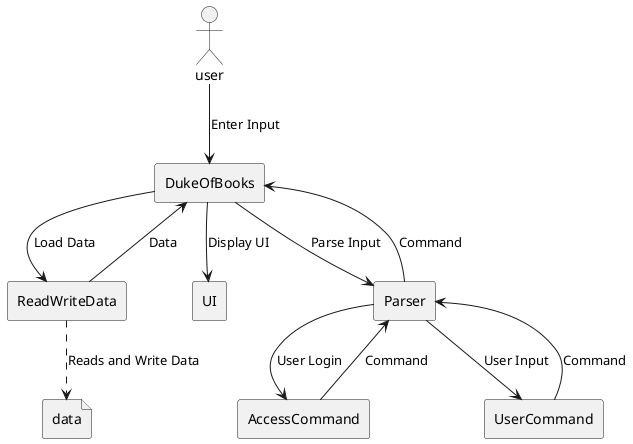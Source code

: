 @startuml
'https://plantuml.com/component-diagram
skinparam componentStyle rectangle

actor user
user --> [DukeOfBooks]: Enter Input
[DukeOfBooks] --> [ReadWriteData]: Load Data
[ReadWriteData] --> [DukeOfBooks]: Data
[DukeOfBooks] --> [UI]: Display UI
[DukeOfBooks] --> [Parser]: Parse Input
[Parser] --> [DukeOfBooks]: Command
[Parser] --> [AccessCommand]: User Login
[Parser] --> [UserCommand]: User Input
[AccessCommand] --> [Parser]: Command
[UserCommand] --> [Parser]: Command

file data

[ReadWriteData]..> data: Reads and Write Data

@enduml